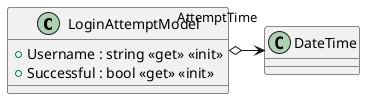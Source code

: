@startuml
class LoginAttemptModel {
    + Username : string <<get>> <<init>>
    + Successful : bool <<get>> <<init>>
}
LoginAttemptModel o-> "AttemptTime" DateTime
@enduml
